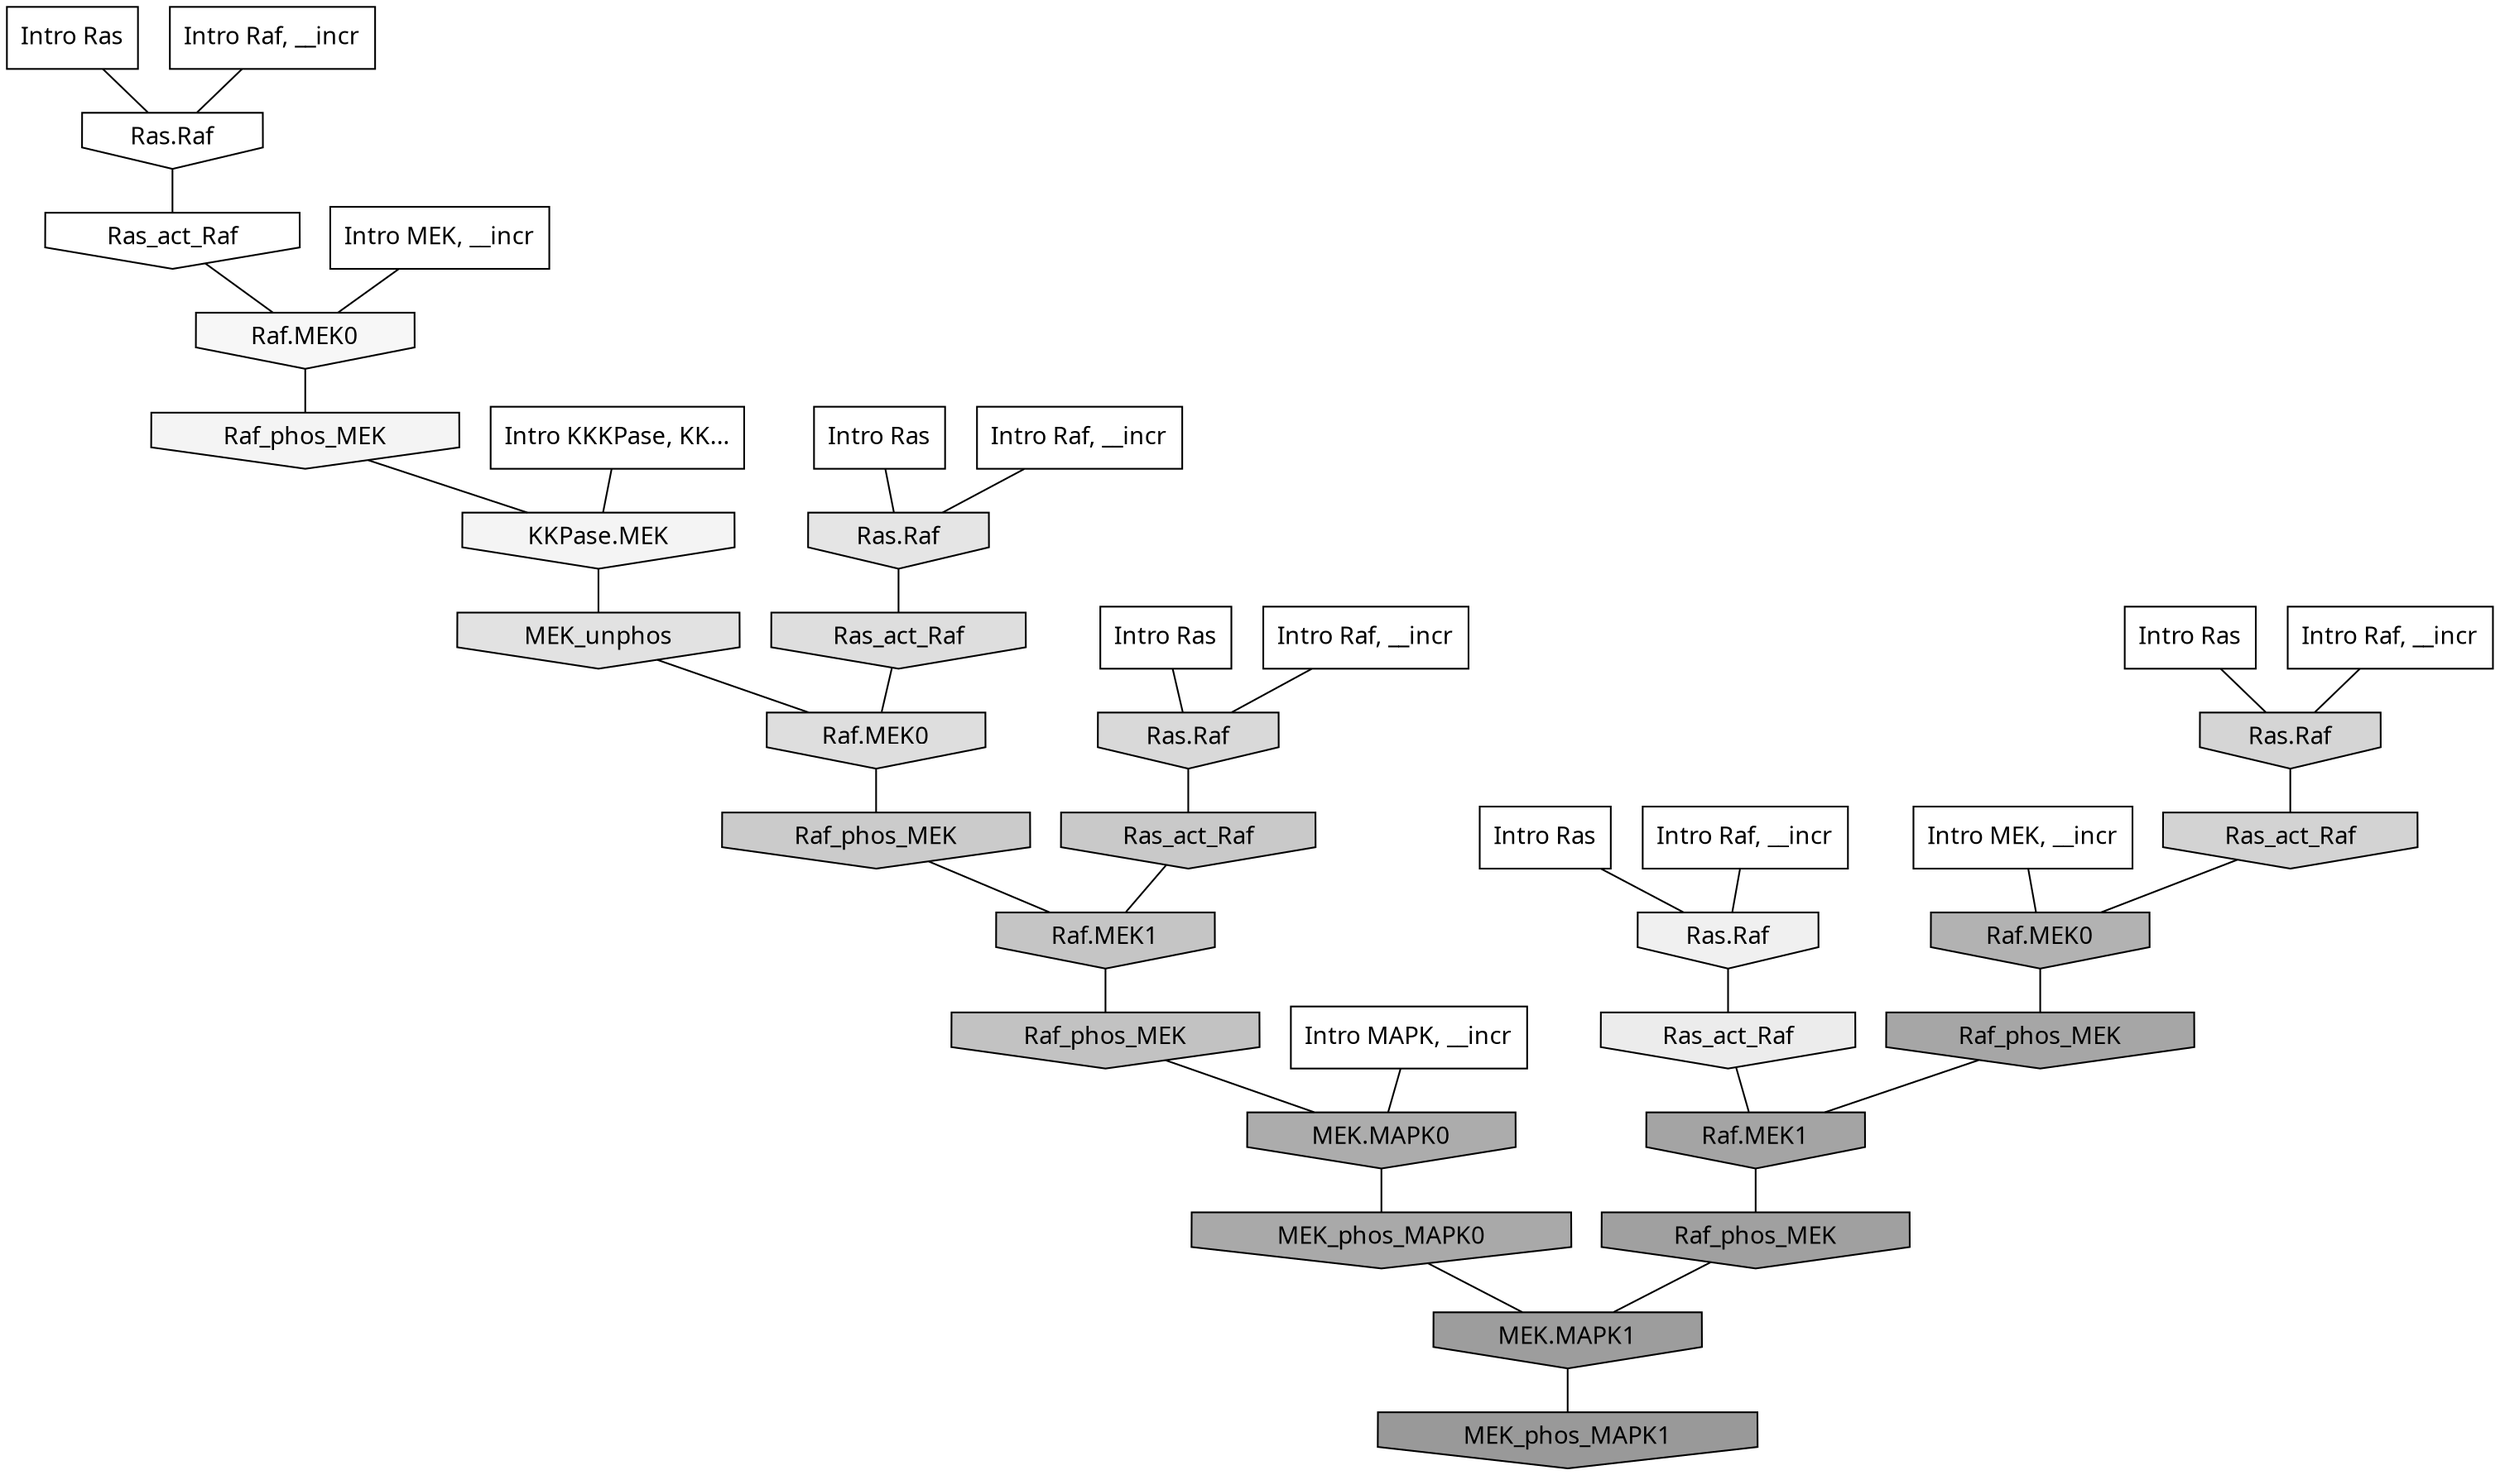 digraph G{
  rankdir="TB";
  ranksep=0.30;
  node [fontname="CMU Serif"];
  edge [fontname="CMU Serif"];
  
  2 [label="Intro Ras", shape=rectangle, style=filled, fillcolor="0.000 0.000 1.000"]
  
  3 [label="Intro Ras", shape=rectangle, style=filled, fillcolor="0.000 0.000 1.000"]
  
  4 [label="Intro Ras", shape=rectangle, style=filled, fillcolor="0.000 0.000 1.000"]
  
  15 [label="Intro Ras", shape=rectangle, style=filled, fillcolor="0.000 0.000 1.000"]
  
  55 [label="Intro Ras", shape=rectangle, style=filled, fillcolor="0.000 0.000 1.000"]
  
  132 [label="Intro Raf, __incr", shape=rectangle, style=filled, fillcolor="0.000 0.000 1.000"]
  
  381 [label="Intro Raf, __incr", shape=rectangle, style=filled, fillcolor="0.000 0.000 1.000"]
  
  424 [label="Intro Raf, __incr", shape=rectangle, style=filled, fillcolor="0.000 0.000 1.000"]
  
  772 [label="Intro Raf, __incr", shape=rectangle, style=filled, fillcolor="0.000 0.000 1.000"]
  
  798 [label="Intro Raf, __incr", shape=rectangle, style=filled, fillcolor="0.000 0.000 1.000"]
  
  1415 [label="Intro MEK, __incr", shape=rectangle, style=filled, fillcolor="0.000 0.000 1.000"]
  
  1795 [label="Intro MEK, __incr", shape=rectangle, style=filled, fillcolor="0.000 0.000 1.000"]
  
  2679 [label="Intro MAPK, __incr", shape=rectangle, style=filled, fillcolor="0.000 0.000 1.000"]
  
  3183 [label="Intro KKKPase, KK...", shape=rectangle, style=filled, fillcolor="0.000 0.000 1.000"]
  
  3228 [label="Ras.Raf", shape=invhouse, style=filled, fillcolor="0.000 0.000 1.000"]
  
  3320 [label="Ras_act_Raf", shape=invhouse, style=filled, fillcolor="0.000 0.000 0.998"]
  
  3534 [label="Raf.MEK0", shape=invhouse, style=filled, fillcolor="0.000 0.000 0.966"]
  
  3637 [label="Raf_phos_MEK", shape=invhouse, style=filled, fillcolor="0.000 0.000 0.954"]
  
  3639 [label="KKPase.MEK", shape=invhouse, style=filled, fillcolor="0.000 0.000 0.954"]
  
  3807 [label="Ras.Raf", shape=invhouse, style=filled, fillcolor="0.000 0.000 0.939"]
  
  4072 [label="Ras_act_Raf", shape=invhouse, style=filled, fillcolor="0.000 0.000 0.923"]
  
  4497 [label="Ras.Raf", shape=invhouse, style=filled, fillcolor="0.000 0.000 0.895"]
  
  4623 [label="MEK_unphos", shape=invhouse, style=filled, fillcolor="0.000 0.000 0.886"]
  
  4935 [label="Ras_act_Raf", shape=invhouse, style=filled, fillcolor="0.000 0.000 0.868"]
  
  4937 [label="Raf.MEK0", shape=invhouse, style=filled, fillcolor="0.000 0.000 0.868"]
  
  5297 [label="Ras.Raf", shape=invhouse, style=filled, fillcolor="0.000 0.000 0.848"]
  
  5534 [label="Ras.Raf", shape=invhouse, style=filled, fillcolor="0.000 0.000 0.834"]
  
  5663 [label="Ras_act_Raf", shape=invhouse, style=filled, fillcolor="0.000 0.000 0.827"]
  
  6273 [label="Raf_phos_MEK", shape=invhouse, style=filled, fillcolor="0.000 0.000 0.796"]
  
  6512 [label="Ras_act_Raf", shape=invhouse, style=filled, fillcolor="0.000 0.000 0.787"]
  
  6966 [label="Raf.MEK1", shape=invhouse, style=filled, fillcolor="0.000 0.000 0.771"]
  
  7389 [label="Raf_phos_MEK", shape=invhouse, style=filled, fillcolor="0.000 0.000 0.758"]
  
  9452 [label="Raf.MEK0", shape=invhouse, style=filled, fillcolor="0.000 0.000 0.699"]
  
  10764 [label="MEK.MAPK0", shape=invhouse, style=filled, fillcolor="0.000 0.000 0.672"]
  
  11314 [label="MEK_phos_MAPK0", shape=invhouse, style=filled, fillcolor="0.000 0.000 0.662"]
  
  11979 [label="Raf_phos_MEK", shape=invhouse, style=filled, fillcolor="0.000 0.000 0.650"]
  
  12550 [label="Raf.MEK1", shape=invhouse, style=filled, fillcolor="0.000 0.000 0.641"]
  
  13558 [label="Raf_phos_MEK", shape=invhouse, style=filled, fillcolor="0.000 0.000 0.626"]
  
  14374 [label="MEK.MAPK1", shape=invhouse, style=filled, fillcolor="0.000 0.000 0.615"]
  
  15397 [label="MEK_phos_MAPK1", shape=invhouse, style=filled, fillcolor="0.000 0.000 0.600"]
  
  
  14374 -> 15397 [dir=none, color="0.000 0.000 0.000"] 
  13558 -> 14374 [dir=none, color="0.000 0.000 0.000"] 
  12550 -> 13558 [dir=none, color="0.000 0.000 0.000"] 
  11979 -> 12550 [dir=none, color="0.000 0.000 0.000"] 
  11314 -> 14374 [dir=none, color="0.000 0.000 0.000"] 
  10764 -> 11314 [dir=none, color="0.000 0.000 0.000"] 
  9452 -> 11979 [dir=none, color="0.000 0.000 0.000"] 
  7389 -> 10764 [dir=none, color="0.000 0.000 0.000"] 
  6966 -> 7389 [dir=none, color="0.000 0.000 0.000"] 
  6512 -> 6966 [dir=none, color="0.000 0.000 0.000"] 
  6273 -> 6966 [dir=none, color="0.000 0.000 0.000"] 
  5663 -> 9452 [dir=none, color="0.000 0.000 0.000"] 
  5534 -> 5663 [dir=none, color="0.000 0.000 0.000"] 
  5297 -> 6512 [dir=none, color="0.000 0.000 0.000"] 
  4937 -> 6273 [dir=none, color="0.000 0.000 0.000"] 
  4935 -> 4937 [dir=none, color="0.000 0.000 0.000"] 
  4623 -> 4937 [dir=none, color="0.000 0.000 0.000"] 
  4497 -> 4935 [dir=none, color="0.000 0.000 0.000"] 
  4072 -> 12550 [dir=none, color="0.000 0.000 0.000"] 
  3807 -> 4072 [dir=none, color="0.000 0.000 0.000"] 
  3639 -> 4623 [dir=none, color="0.000 0.000 0.000"] 
  3637 -> 3639 [dir=none, color="0.000 0.000 0.000"] 
  3534 -> 3637 [dir=none, color="0.000 0.000 0.000"] 
  3320 -> 3534 [dir=none, color="0.000 0.000 0.000"] 
  3228 -> 3320 [dir=none, color="0.000 0.000 0.000"] 
  3183 -> 3639 [dir=none, color="0.000 0.000 0.000"] 
  2679 -> 10764 [dir=none, color="0.000 0.000 0.000"] 
  1795 -> 3534 [dir=none, color="0.000 0.000 0.000"] 
  1415 -> 9452 [dir=none, color="0.000 0.000 0.000"] 
  798 -> 5297 [dir=none, color="0.000 0.000 0.000"] 
  772 -> 3807 [dir=none, color="0.000 0.000 0.000"] 
  424 -> 3228 [dir=none, color="0.000 0.000 0.000"] 
  381 -> 5534 [dir=none, color="0.000 0.000 0.000"] 
  132 -> 4497 [dir=none, color="0.000 0.000 0.000"] 
  55 -> 3807 [dir=none, color="0.000 0.000 0.000"] 
  15 -> 5297 [dir=none, color="0.000 0.000 0.000"] 
  4 -> 4497 [dir=none, color="0.000 0.000 0.000"] 
  3 -> 5534 [dir=none, color="0.000 0.000 0.000"] 
  2 -> 3228 [dir=none, color="0.000 0.000 0.000"] 
  
  }
